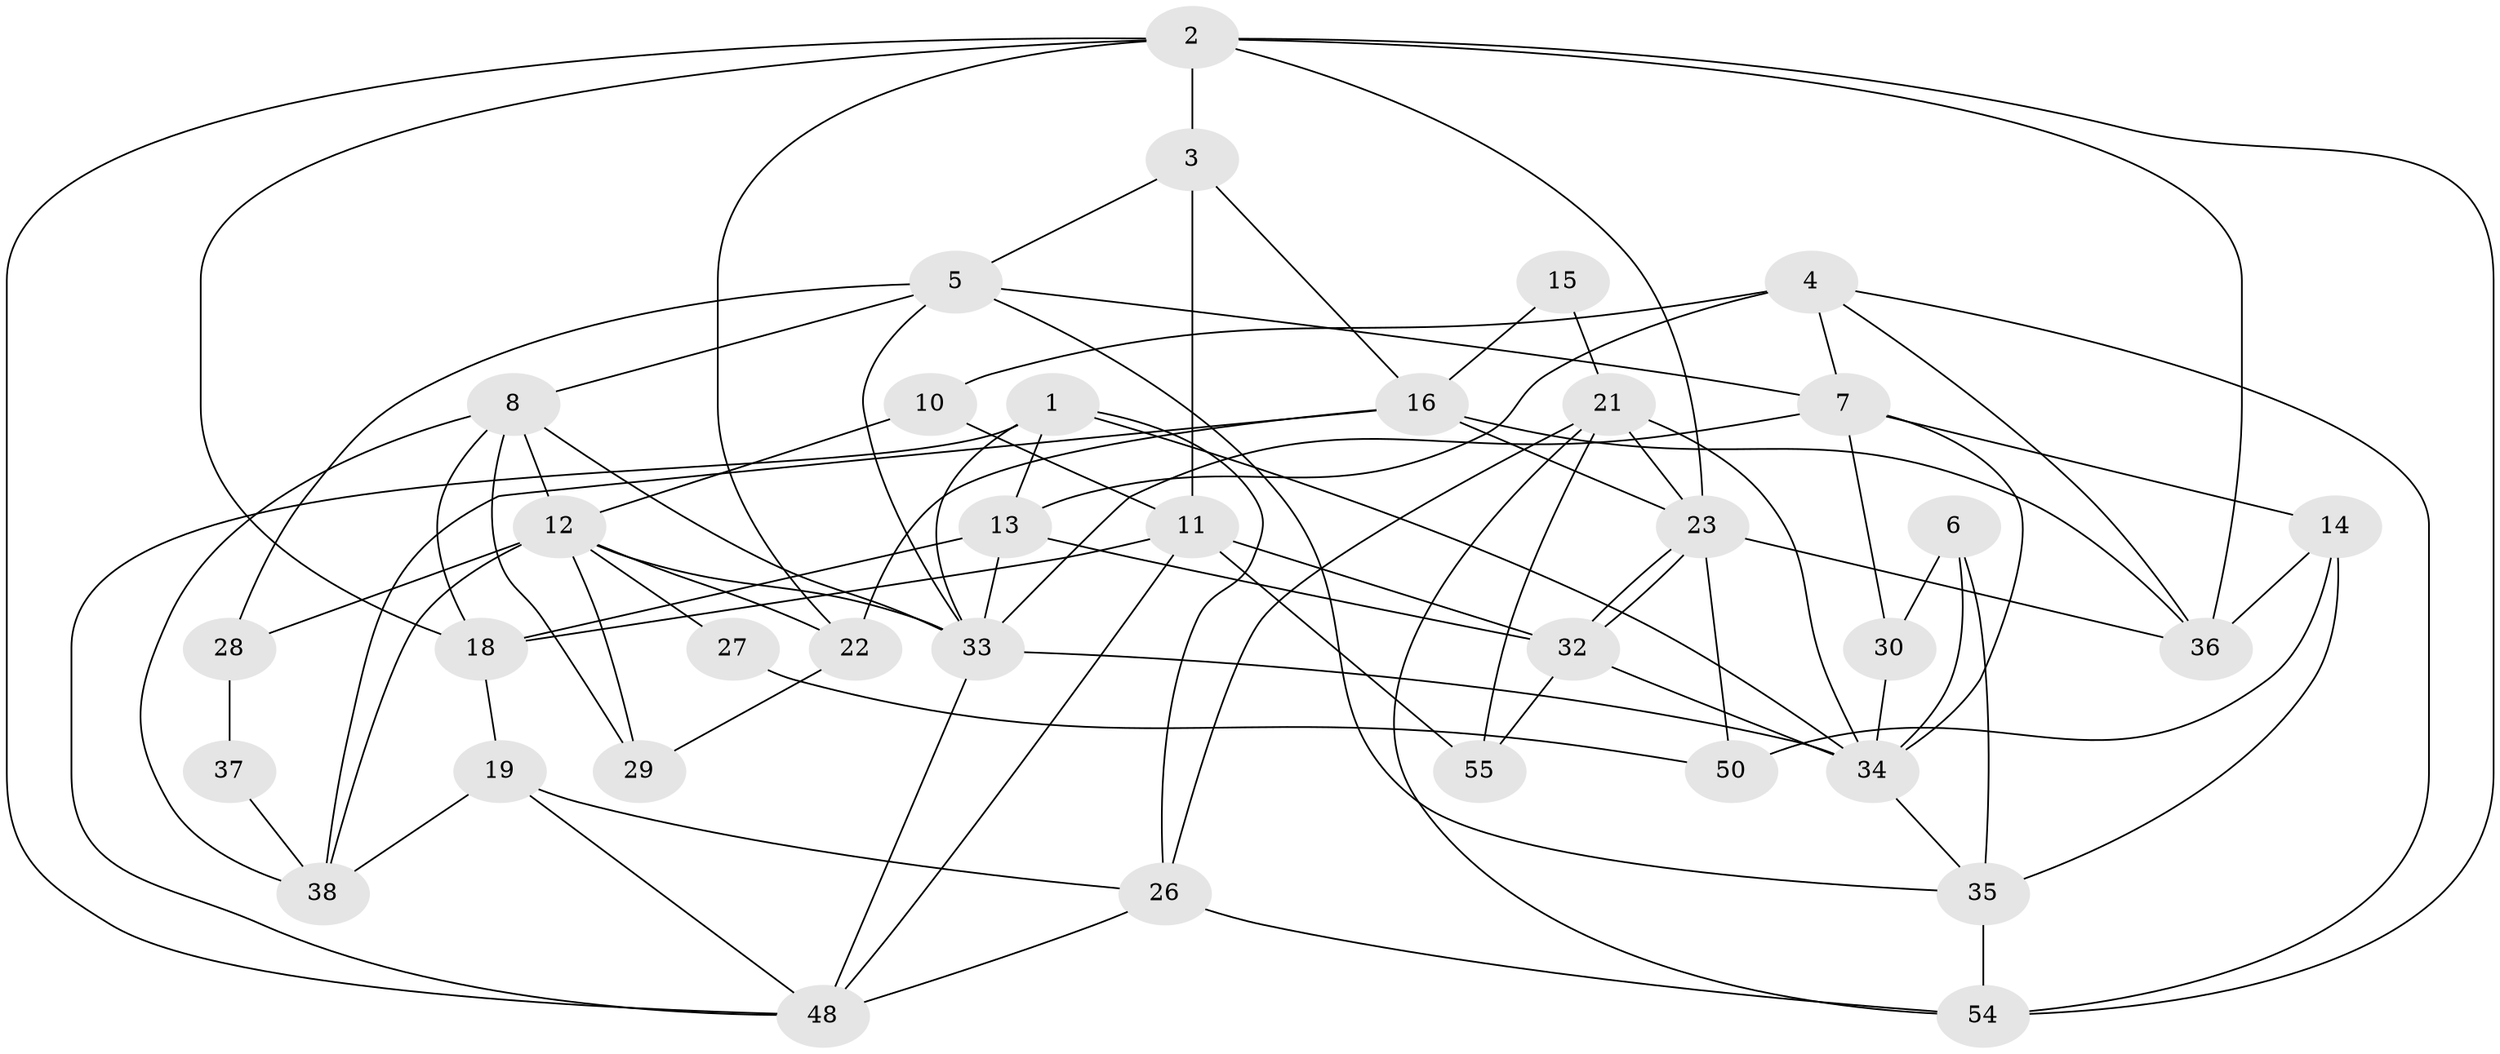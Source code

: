 // Generated by graph-tools (version 1.1) at 2025/24/03/03/25 07:24:00]
// undirected, 36 vertices, 87 edges
graph export_dot {
graph [start="1"]
  node [color=gray90,style=filled];
  1 [super="+9"];
  2 [super="+42"];
  3 [super="+58"];
  4 [super="+49"];
  5 [super="+31"];
  6 [super="+46"];
  7 [super="+39"];
  8 [super="+25"];
  10;
  11 [super="+53"];
  12 [super="+52"];
  13 [super="+17"];
  14 [super="+47"];
  15;
  16 [super="+41"];
  18 [super="+20"];
  19;
  21 [super="+56"];
  22;
  23 [super="+24"];
  26 [super="+45"];
  27;
  28;
  29 [super="+44"];
  30;
  32;
  33 [super="+40"];
  34 [super="+43"];
  35;
  36;
  37;
  38;
  48 [super="+51"];
  50;
  54 [super="+57"];
  55;
  1 -- 33 [weight=2];
  1 -- 48;
  1 -- 34;
  1 -- 26;
  1 -- 13;
  2 -- 3 [weight=2];
  2 -- 22;
  2 -- 48;
  2 -- 54;
  2 -- 18;
  2 -- 36;
  2 -- 23;
  3 -- 16;
  3 -- 5;
  3 -- 11;
  4 -- 10 [weight=2];
  4 -- 36;
  4 -- 54;
  4 -- 7;
  4 -- 13;
  5 -- 33;
  5 -- 8;
  5 -- 35;
  5 -- 7;
  5 -- 28;
  6 -- 30;
  6 -- 34;
  6 -- 35;
  7 -- 34;
  7 -- 30;
  7 -- 33;
  7 -- 14;
  8 -- 12;
  8 -- 38;
  8 -- 33;
  8 -- 18;
  8 -- 29;
  10 -- 12;
  10 -- 11;
  11 -- 18;
  11 -- 55;
  11 -- 48;
  11 -- 32;
  12 -- 33;
  12 -- 27 [weight=2];
  12 -- 28;
  12 -- 38;
  12 -- 29;
  12 -- 22;
  13 -- 32;
  13 -- 18;
  13 -- 33;
  14 -- 36;
  14 -- 50;
  14 -- 35;
  15 -- 16;
  15 -- 21;
  16 -- 36;
  16 -- 22;
  16 -- 38;
  16 -- 23;
  18 -- 19;
  19 -- 38;
  19 -- 48;
  19 -- 26;
  21 -- 55 [weight=2];
  21 -- 34;
  21 -- 26;
  21 -- 23;
  21 -- 54;
  22 -- 29;
  23 -- 32;
  23 -- 32;
  23 -- 36;
  23 -- 50;
  26 -- 48;
  26 -- 54;
  27 -- 50;
  28 -- 37;
  30 -- 34;
  32 -- 55;
  32 -- 34;
  33 -- 34;
  33 -- 48;
  34 -- 35;
  35 -- 54;
  37 -- 38;
}
